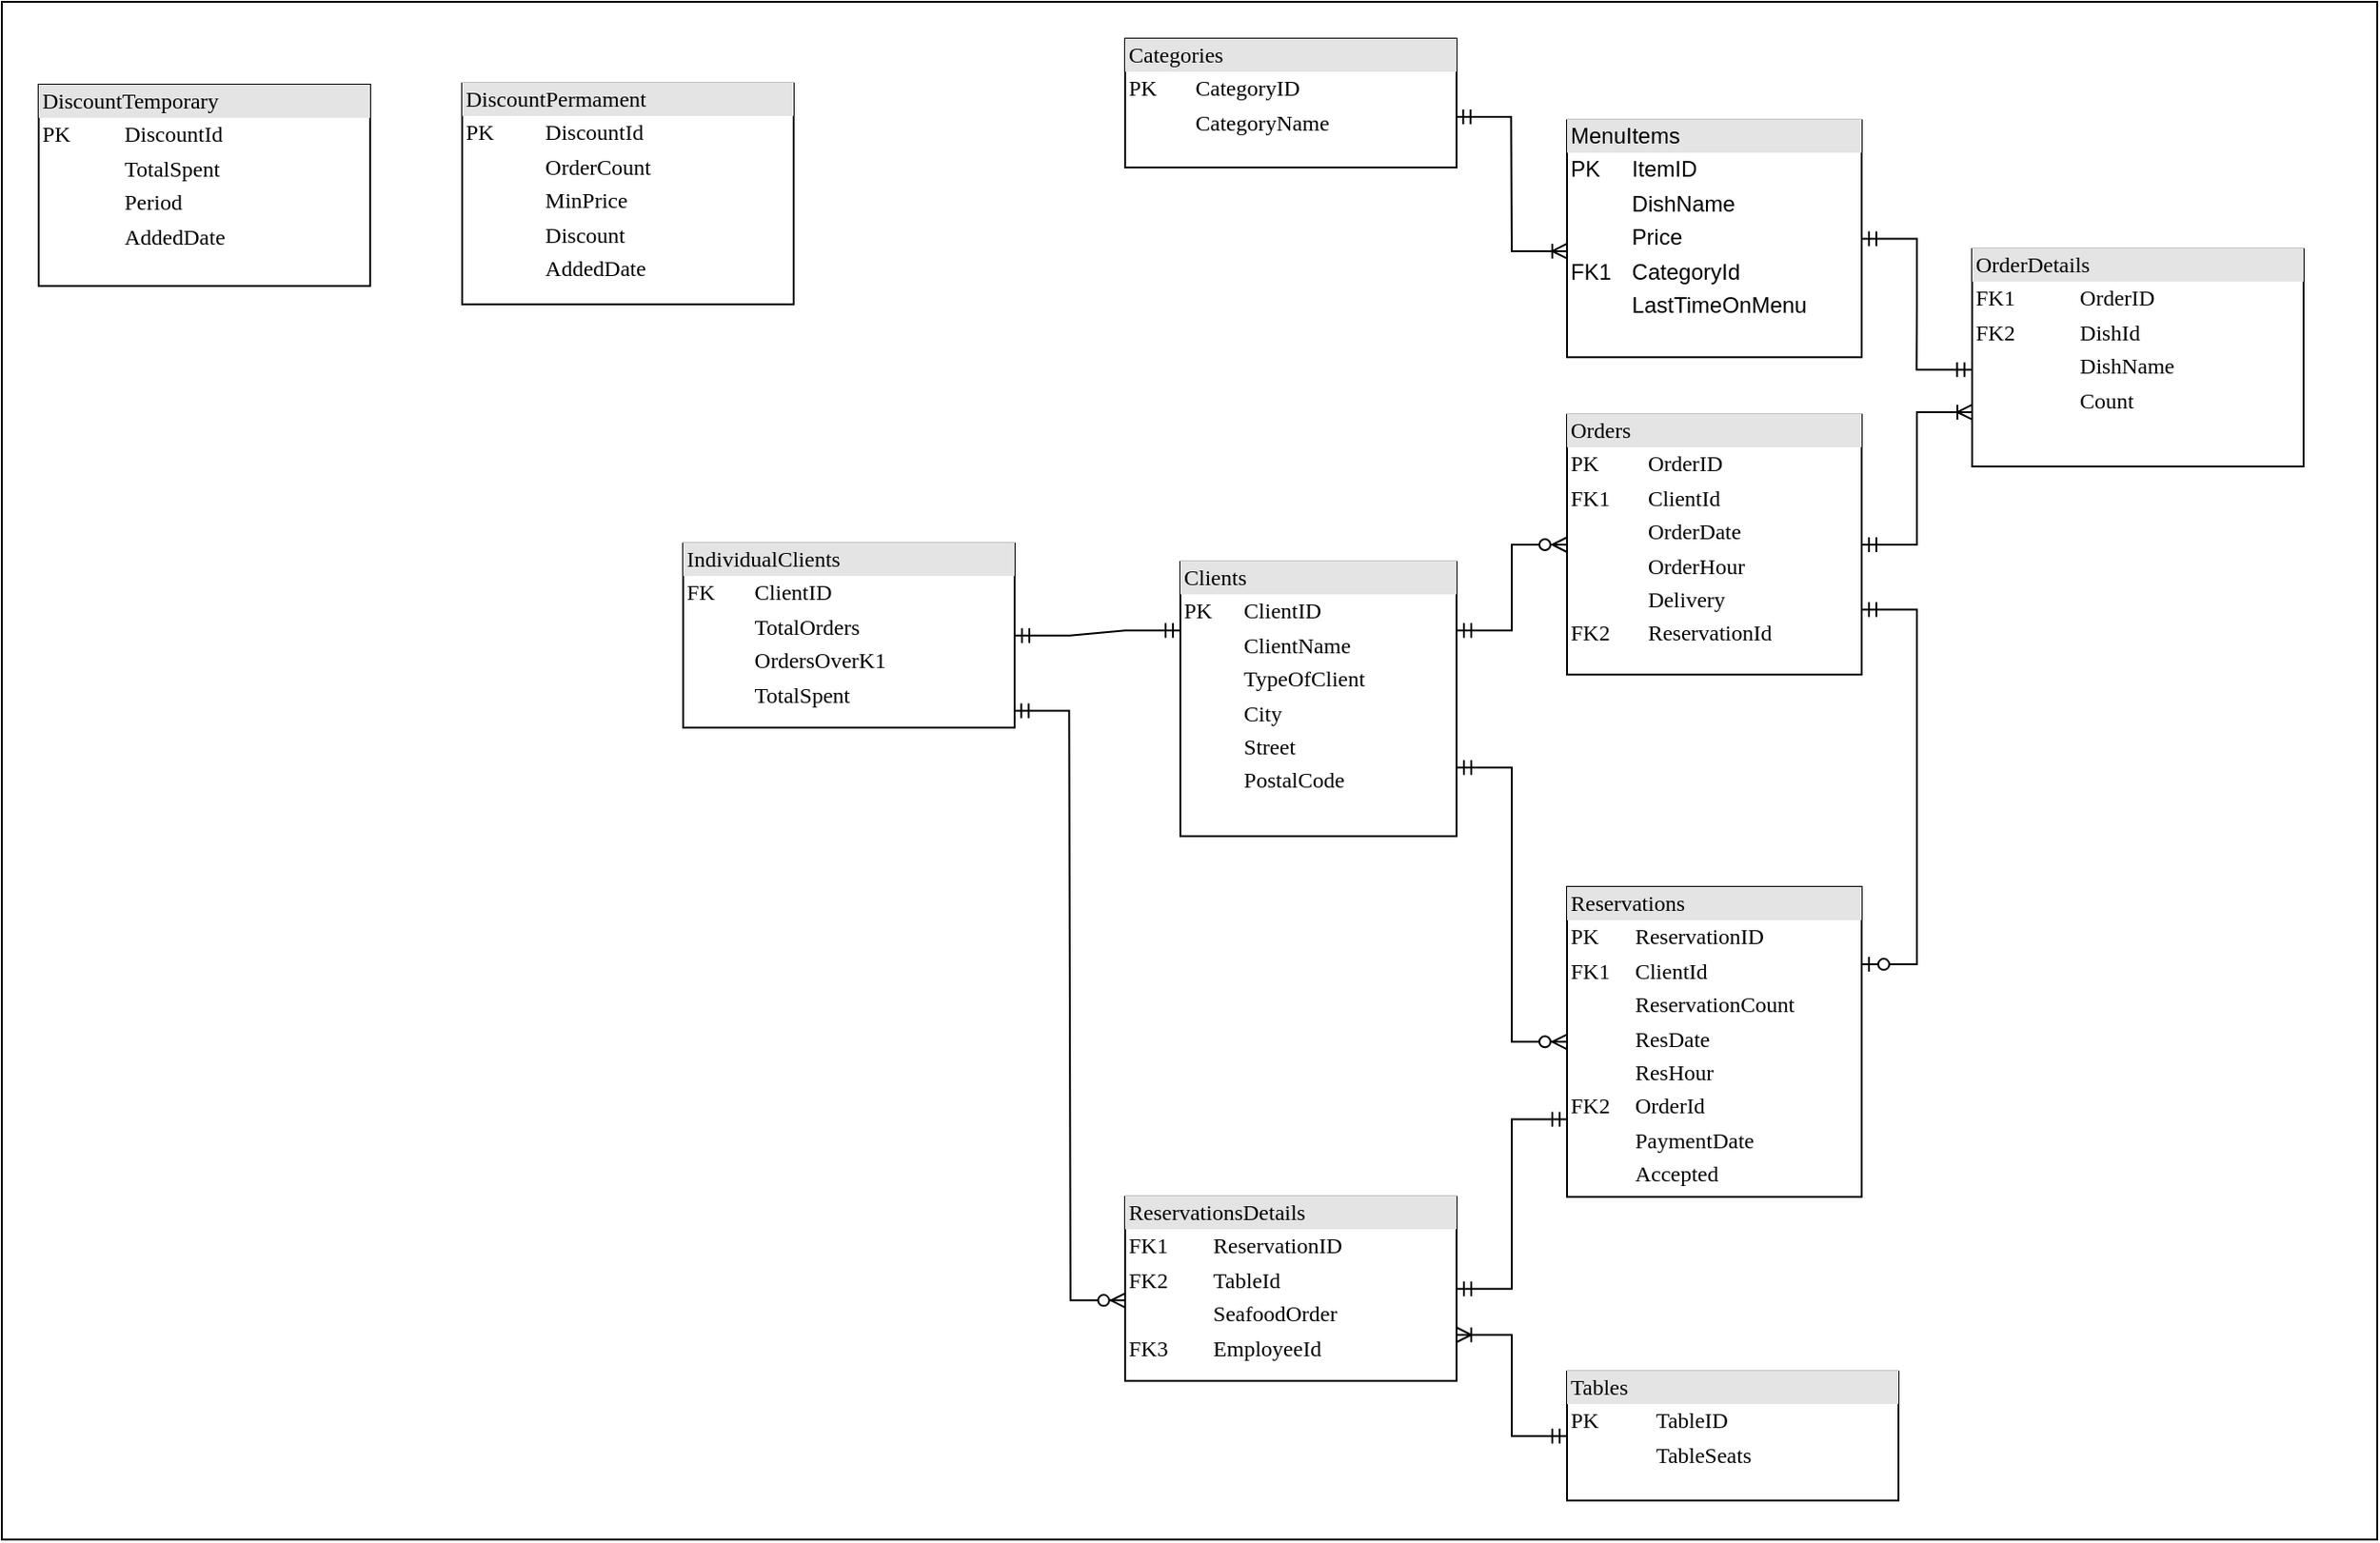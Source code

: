 <mxfile version="20.6.0" type="github"><diagram name="Page-1" id="2ca16b54-16f6-2749-3443-fa8db7711227"><mxGraphModel dx="2725" dy="899" grid="1" gridSize="10" guides="1" tooltips="1" connect="1" arrows="1" fold="1" page="1" pageScale="1" pageWidth="1100" pageHeight="850" background="none" math="0" shadow="0"><root><mxCell id="0"/><mxCell id="1" parent="0"/><mxCell id="4DEKsA_VnQP0BnDxHulI-1" value="" style="rounded=0;whiteSpace=wrap;html=1;" vertex="1" parent="1"><mxGeometry x="-190" width="1290" height="835.62" as="geometry"/></mxCell><mxCell id="kl4DrBwxuw2o4m5A-Eof-1" value="&lt;div style=&quot;box-sizing: border-box ; width: 100% ; background: #e4e4e4 ; padding: 2px&quot;&gt;Reservations&lt;br&gt;&lt;/div&gt;&lt;table style=&quot;width: 100% ; font-size: 1em&quot; cellspacing=&quot;0&quot; cellpadding=&quot;2&quot;&gt;&lt;tbody&gt;&lt;tr&gt;&lt;td&gt;PK&lt;br&gt;&lt;/td&gt;&lt;td&gt;ReservationID&lt;br&gt;&lt;/td&gt;&lt;/tr&gt;&lt;tr&gt;&lt;td&gt;FK1&lt;br&gt;&lt;/td&gt;&lt;td&gt;ClientId&lt;br&gt;&lt;/td&gt;&lt;/tr&gt;&lt;tr&gt;&lt;td&gt;&lt;br&gt;&lt;/td&gt;&lt;td&gt;ReservationCount&lt;br&gt;&lt;/td&gt;&lt;/tr&gt;&lt;tr&gt;&lt;td&gt;&lt;br&gt;&lt;/td&gt;&lt;td&gt;ResDate&lt;br&gt;&lt;/td&gt;&lt;/tr&gt;&lt;tr&gt;&lt;td&gt;&lt;br&gt;&lt;/td&gt;&lt;td&gt;ResHour&lt;br&gt;&lt;/td&gt;&lt;/tr&gt;&lt;tr&gt;&lt;td&gt;FK2&lt;br&gt;&lt;/td&gt;&lt;td&gt;OrderId&lt;br&gt;&lt;/td&gt;&lt;/tr&gt;&lt;tr&gt;&lt;td&gt;&lt;br&gt;&lt;/td&gt;&lt;td&gt;PaymentDate&lt;br&gt;&lt;/td&gt;&lt;/tr&gt;&lt;tr&gt;&lt;td&gt;&lt;br&gt;&lt;/td&gt;&lt;td&gt;Accepted&lt;br&gt;&lt;/td&gt;&lt;/tr&gt;&lt;/tbody&gt;&lt;/table&gt;" style="verticalAlign=top;align=left;overflow=fill;html=1;rounded=0;shadow=0;comic=0;labelBackgroundColor=none;strokeWidth=1;fontFamily=Verdana;fontSize=12" parent="1" vertex="1"><mxGeometry x="660" y="480.94" width="160" height="168.44" as="geometry"/></mxCell><mxCell id="kl4DrBwxuw2o4m5A-Eof-4" value="&lt;div style=&quot;box-sizing: border-box ; width: 100% ; background: #e4e4e4 ; padding: 2px&quot;&gt;Orders&lt;/div&gt;&lt;table style=&quot;width: 100% ; font-size: 1em&quot; cellspacing=&quot;0&quot; cellpadding=&quot;2&quot;&gt;&lt;tbody&gt;&lt;tr&gt;&lt;td&gt;PK&lt;br&gt;&lt;/td&gt;&lt;td&gt;OrderID&lt;br&gt;&lt;/td&gt;&lt;/tr&gt;&lt;tr&gt;&lt;td&gt;FK1&lt;br&gt;&lt;/td&gt;&lt;td&gt;ClientId&lt;br&gt;&lt;/td&gt;&lt;/tr&gt;&lt;tr&gt;&lt;td&gt;&lt;br&gt;&lt;/td&gt;&lt;td&gt;OrderDate&lt;br&gt;&lt;/td&gt;&lt;/tr&gt;&lt;tr&gt;&lt;td&gt;&lt;br&gt;&lt;/td&gt;&lt;td&gt;OrderHour&lt;br&gt;&lt;/td&gt;&lt;/tr&gt;&lt;tr&gt;&lt;td&gt;&lt;br&gt;&lt;/td&gt;&lt;td&gt;Delivery&lt;br&gt;&lt;/td&gt;&lt;/tr&gt;&lt;tr&gt;&lt;td&gt;FK2&lt;br&gt;&lt;/td&gt;&lt;td&gt;ReservationId&lt;br&gt;&lt;/td&gt;&lt;/tr&gt;&lt;/tbody&gt;&lt;/table&gt;" style="verticalAlign=top;align=left;overflow=fill;html=1;rounded=0;shadow=0;comic=0;labelBackgroundColor=none;strokeWidth=1;fontFamily=Verdana;fontSize=12;" parent="1" vertex="1"><mxGeometry x="660" y="224.38" width="160" height="141.24" as="geometry"/></mxCell><mxCell id="kl4DrBwxuw2o4m5A-Eof-5" value="&lt;div style=&quot;box-sizing:border-box;width:100%;background:#e4e4e4;padding:2px;&quot;&gt;Categories&lt;/div&gt;&lt;table style=&quot;width:100%;font-size:1em;&quot; cellspacing=&quot;0&quot; cellpadding=&quot;2&quot;&gt;&lt;tbody&gt;&lt;tr&gt;&lt;td&gt;PK&lt;br&gt;&lt;/td&gt;&lt;td&gt;CategoryID&lt;/td&gt;&lt;/tr&gt;&lt;tr&gt;&lt;td&gt;&lt;br&gt;&lt;/td&gt;&lt;td&gt;CategoryName&lt;/td&gt;&lt;/tr&gt;&lt;/tbody&gt;&lt;/table&gt;" style="verticalAlign=top;align=left;overflow=fill;html=1;rounded=0;shadow=0;comic=0;labelBackgroundColor=none;strokeWidth=1;fontFamily=Verdana;fontSize=12" parent="1" vertex="1"><mxGeometry x="420" y="20" width="180" height="70" as="geometry"/></mxCell><mxCell id="kl4DrBwxuw2o4m5A-Eof-6" value="&lt;div style=&quot;box-sizing: border-box ; width: 100% ; background: #e4e4e4 ; padding: 2px&quot;&gt;OrderDetails&lt;/div&gt;&lt;table style=&quot;width: 100% ; font-size: 1em&quot; cellspacing=&quot;0&quot; cellpadding=&quot;2&quot;&gt;&lt;tbody&gt;&lt;tr&gt;&lt;td&gt;FK1&lt;br&gt;&lt;/td&gt;&lt;td&gt;OrderID&lt;br&gt;&lt;/td&gt;&lt;/tr&gt;&lt;tr&gt;&lt;td&gt;FK2&lt;br&gt;&lt;/td&gt;&lt;td&gt;DishId&lt;/td&gt;&lt;/tr&gt;&lt;tr&gt;&lt;td&gt;&lt;br&gt;&lt;/td&gt;&lt;td&gt;DishName&lt;br&gt;&lt;/td&gt;&lt;/tr&gt;&lt;tr&gt;&lt;td&gt;&lt;/td&gt;&lt;td&gt;Count&lt;/td&gt;&lt;/tr&gt;&lt;tr&gt;&lt;td&gt;&lt;br&gt;&lt;/td&gt;&lt;td&gt;&lt;br&gt;&lt;/td&gt;&lt;/tr&gt;&lt;/tbody&gt;&lt;/table&gt;" style="verticalAlign=top;align=left;overflow=fill;html=1;rounded=0;shadow=0;comic=0;labelBackgroundColor=none;strokeWidth=1;fontFamily=Verdana;fontSize=12" parent="1" vertex="1"><mxGeometry x="880" y="134.38" width="180" height="118.12" as="geometry"/></mxCell><mxCell id="kl4DrBwxuw2o4m5A-Eof-7" value="&lt;div style=&quot;box-sizing:border-box;width:100%;background:#e4e4e4;padding:2px;&quot;&gt;Tables&lt;/div&gt;&lt;table style=&quot;width:100%;font-size:1em;&quot; cellspacing=&quot;0&quot; cellpadding=&quot;2&quot;&gt;&lt;tbody&gt;&lt;tr&gt;&lt;td&gt;PK&lt;br&gt;&lt;/td&gt;&lt;td&gt;TableID&lt;/td&gt;&lt;/tr&gt;&lt;tr&gt;&lt;td&gt;&lt;br&gt;&lt;/td&gt;&lt;td&gt;TableSeats&lt;/td&gt;&lt;/tr&gt;&lt;/tbody&gt;&lt;/table&gt;" style="verticalAlign=top;align=left;overflow=fill;html=1;rounded=0;shadow=0;comic=0;labelBackgroundColor=none;strokeWidth=1;fontFamily=Verdana;fontSize=12" parent="1" vertex="1"><mxGeometry x="660" y="744.38" width="180" height="70" as="geometry"/></mxCell><mxCell id="kl4DrBwxuw2o4m5A-Eof-8" value="&lt;div style=&quot;box-sizing: border-box ; width: 100% ; background: #e4e4e4 ; padding: 2px&quot;&gt;ReservationsDetails&lt;/div&gt;&lt;table style=&quot;width: 100% ; font-size: 1em&quot; cellspacing=&quot;0&quot; cellpadding=&quot;2&quot;&gt;&lt;tbody&gt;&lt;tr&gt;&lt;td&gt;FK1&lt;br&gt;&lt;/td&gt;&lt;td&gt;ReservationID&lt;/td&gt;&lt;/tr&gt;&lt;tr&gt;&lt;td&gt;FK2&lt;br&gt;&lt;/td&gt;&lt;td&gt;TableId&lt;br&gt;&lt;/td&gt;&lt;/tr&gt;&lt;tr&gt;&lt;td&gt;&lt;br&gt;&lt;/td&gt;&lt;td&gt;SeafoodOrder&lt;br&gt;&lt;/td&gt;&lt;/tr&gt;&lt;tr&gt;&lt;td&gt;FK3&lt;br&gt;&lt;/td&gt;&lt;td&gt;EmployeeId&lt;br&gt;&lt;/td&gt;&lt;/tr&gt;&lt;/tbody&gt;&lt;/table&gt;" style="verticalAlign=top;align=left;overflow=fill;html=1;rounded=0;shadow=0;comic=0;labelBackgroundColor=none;strokeWidth=1;fontFamily=Verdana;fontSize=12" parent="1" vertex="1"><mxGeometry x="420" y="649.38" width="180" height="100" as="geometry"/></mxCell><mxCell id="kl4DrBwxuw2o4m5A-Eof-9" value="&lt;div style=&quot;box-sizing:border-box;width:100%;background:#e4e4e4;padding:2px;&quot;&gt;MenuItems&lt;/div&gt;&lt;table style=&quot;width:100%;font-size:1em;&quot; cellspacing=&quot;0&quot; cellpadding=&quot;2&quot;&gt;&lt;tbody&gt;&lt;tr&gt;&lt;td&gt;PK&lt;br&gt;&lt;/td&gt;&lt;td&gt;ItemID&lt;/td&gt;&lt;/tr&gt;&lt;tr&gt;&lt;td&gt;&lt;br&gt;&lt;/td&gt;&lt;td&gt;DishName&lt;br&gt;&lt;/td&gt;&lt;/tr&gt;&lt;tr&gt;&lt;td&gt;&lt;br&gt;&lt;/td&gt;&lt;td&gt;Price&lt;br&gt;&lt;/td&gt;&lt;/tr&gt;&lt;tr&gt;&lt;td&gt;FK1&lt;/td&gt;&lt;td&gt;CategoryId&lt;/td&gt;&lt;/tr&gt;&lt;tr&gt;&lt;td&gt;&lt;br&gt;&lt;/td&gt;&lt;td&gt;LastTimeOnMenu&lt;br&gt;&lt;/td&gt;&lt;/tr&gt;&lt;/tbody&gt;&lt;/table&gt;" style="verticalAlign=top;align=left;overflow=fill;html=1;" parent="1" vertex="1"><mxGeometry x="660" y="64.38" width="160" height="128.75" as="geometry"/></mxCell><mxCell id="kl4DrBwxuw2o4m5A-Eof-10" style="edgeStyle=orthogonalEdgeStyle;rounded=0;orthogonalLoop=1;jettySize=auto;html=1;exitX=0.5;exitY=1;exitDx=0;exitDy=0;" parent="1" source="kl4DrBwxuw2o4m5A-Eof-7" target="kl4DrBwxuw2o4m5A-Eof-7" edge="1"><mxGeometry relative="1" as="geometry"/></mxCell><mxCell id="kl4DrBwxuw2o4m5A-Eof-13" value="&lt;div style=&quot;box-sizing: border-box ; width: 100% ; background: #e4e4e4 ; padding: 2px&quot;&gt;DiscountPermament&lt;br&gt;&lt;/div&gt;&lt;table style=&quot;width: 100% ; font-size: 1em&quot; cellspacing=&quot;0&quot; cellpadding=&quot;2&quot;&gt;&lt;tbody&gt;&lt;tr&gt;&lt;td&gt;PK&lt;br&gt;&lt;/td&gt;&lt;td&gt;DiscountId&lt;/td&gt;&lt;/tr&gt;&lt;tr&gt;&lt;td&gt;&lt;br&gt;&lt;/td&gt;&lt;td&gt;OrderCount&lt;/td&gt;&lt;/tr&gt;&lt;tr&gt;&lt;td&gt;&lt;/td&gt;&lt;td&gt;MinPrice&lt;br&gt;&lt;/td&gt;&lt;/tr&gt;&lt;tr&gt;&lt;td&gt;&lt;br&gt;&lt;/td&gt;&lt;td&gt;Discount&lt;br&gt;&lt;/td&gt;&lt;/tr&gt;&lt;tr&gt;&lt;td&gt;&lt;br&gt;&lt;/td&gt;&lt;td&gt;AddedDate&lt;br&gt;&lt;/td&gt;&lt;/tr&gt;&lt;/tbody&gt;&lt;/table&gt;" style="verticalAlign=top;align=left;overflow=fill;html=1;rounded=0;shadow=0;comic=0;labelBackgroundColor=none;strokeWidth=1;fontFamily=Verdana;fontSize=12" parent="1" vertex="1"><mxGeometry x="60" y="44.38" width="180" height="120" as="geometry"/></mxCell><mxCell id="kl4DrBwxuw2o4m5A-Eof-14" value="&lt;div style=&quot;box-sizing:border-box;width:100%;background:#e4e4e4;padding:2px;&quot;&gt;DiscountTemporary&lt;/div&gt;&lt;table style=&quot;width:100%;font-size:1em;&quot; cellspacing=&quot;0&quot; cellpadding=&quot;2&quot;&gt;&lt;tbody&gt;&lt;tr&gt;&lt;td&gt;PK&lt;br&gt;&lt;/td&gt;&lt;td&gt;DiscountId&lt;/td&gt;&lt;/tr&gt;&lt;tr&gt;&lt;td&gt;&lt;br&gt;&lt;/td&gt;&lt;td&gt;TotalSpent&lt;/td&gt;&lt;/tr&gt;&lt;tr&gt;&lt;td&gt;&lt;br&gt;&lt;/td&gt;&lt;td&gt;Period&lt;br&gt;&lt;/td&gt;&lt;/tr&gt;&lt;tr&gt;&lt;td&gt;&lt;br&gt;&lt;/td&gt;&lt;td&gt;AddedDate&lt;br&gt;&lt;/td&gt;&lt;/tr&gt;&lt;/tbody&gt;&lt;/table&gt;" style="verticalAlign=top;align=left;overflow=fill;html=1;rounded=0;shadow=0;comic=0;labelBackgroundColor=none;strokeWidth=1;fontFamily=Verdana;fontSize=12" parent="1" vertex="1"><mxGeometry x="-170" y="45" width="180" height="109.38" as="geometry"/></mxCell><mxCell id="kl4DrBwxuw2o4m5A-Eof-16" value="" style="edgeStyle=entityRelationEdgeStyle;fontSize=12;html=1;endArrow=ERoneToMany;startArrow=ERmandOne;rounded=0;exitX=0.998;exitY=0.607;exitDx=0;exitDy=0;exitPerimeter=0;entryX=0;entryY=0.552;entryDx=0;entryDy=0;entryPerimeter=0;" parent="1" source="kl4DrBwxuw2o4m5A-Eof-5" target="kl4DrBwxuw2o4m5A-Eof-9" edge="1"><mxGeometry width="100" height="100" relative="1" as="geometry"><mxPoint x="540" y="234.38" as="sourcePoint"/><mxPoint x="640" y="134.38" as="targetPoint"/></mxGeometry></mxCell><mxCell id="kl4DrBwxuw2o4m5A-Eof-17" value="" style="edgeStyle=entityRelationEdgeStyle;fontSize=12;html=1;endArrow=ERmandOne;startArrow=ERmandOne;rounded=0;entryX=-0.001;entryY=0.555;entryDx=0;entryDy=0;entryPerimeter=0;exitX=1;exitY=0.5;exitDx=0;exitDy=0;" parent="1" source="kl4DrBwxuw2o4m5A-Eof-9" target="kl4DrBwxuw2o4m5A-Eof-6" edge="1"><mxGeometry width="100" height="100" relative="1" as="geometry"><mxPoint x="760" y="244.38" as="sourcePoint"/><mxPoint x="860" y="144.38" as="targetPoint"/></mxGeometry></mxCell><mxCell id="kl4DrBwxuw2o4m5A-Eof-19" value="" style="edgeStyle=entityRelationEdgeStyle;fontSize=12;html=1;endArrow=ERzeroToMany;startArrow=ERmandOne;rounded=0;entryX=0;entryY=0.5;entryDx=0;entryDy=0;exitX=1;exitY=0.25;exitDx=0;exitDy=0;" parent="1" source="kl4DrBwxuw2o4m5A-Eof-33" target="kl4DrBwxuw2o4m5A-Eof-4" edge="1"><mxGeometry width="100" height="100" relative="1" as="geometry"><mxPoint x="540" y="445.0" as="sourcePoint"/><mxPoint x="640" y="345.0" as="targetPoint"/></mxGeometry></mxCell><mxCell id="kl4DrBwxuw2o4m5A-Eof-20" value="" style="edgeStyle=entityRelationEdgeStyle;fontSize=12;html=1;endArrow=ERzeroToMany;startArrow=ERmandOne;rounded=0;exitX=1;exitY=0.75;exitDx=0;exitDy=0;" parent="1" source="kl4DrBwxuw2o4m5A-Eof-33" target="kl4DrBwxuw2o4m5A-Eof-1" edge="1"><mxGeometry width="100" height="100" relative="1" as="geometry"><mxPoint x="560" y="524.38" as="sourcePoint"/><mxPoint x="660" y="424.38" as="targetPoint"/></mxGeometry></mxCell><mxCell id="kl4DrBwxuw2o4m5A-Eof-22" value="" style="edgeStyle=entityRelationEdgeStyle;fontSize=12;html=1;endArrow=ERmandOne;startArrow=ERmandOne;rounded=0;entryX=0;entryY=0.75;entryDx=0;entryDy=0;" parent="1" source="kl4DrBwxuw2o4m5A-Eof-8" target="kl4DrBwxuw2o4m5A-Eof-1" edge="1"><mxGeometry width="100" height="100" relative="1" as="geometry"><mxPoint x="490" y="594.38" as="sourcePoint"/><mxPoint x="650" y="609.38" as="targetPoint"/></mxGeometry></mxCell><mxCell id="kl4DrBwxuw2o4m5A-Eof-25" value="&lt;div style=&quot;box-sizing: border-box ; width: 100% ; background: #e4e4e4 ; padding: 2px&quot;&gt;IndividualClients&lt;/div&gt;&lt;table style=&quot;width: 100% ; font-size: 1em&quot; cellspacing=&quot;0&quot; cellpadding=&quot;2&quot;&gt;&lt;tbody&gt;&lt;tr&gt;&lt;td&gt;FK&lt;/td&gt;&lt;td&gt;ClientID&lt;/td&gt;&lt;/tr&gt;&lt;tr&gt;&lt;td&gt;&lt;br&gt;&lt;/td&gt;&lt;td&gt;TotalOrders&lt;br&gt;&lt;/td&gt;&lt;/tr&gt;&lt;tr&gt;&lt;td&gt;&lt;br&gt;&lt;/td&gt;&lt;td&gt;OrdersOverK1&lt;br&gt;&lt;/td&gt;&lt;/tr&gt;&lt;tr&gt;&lt;td&gt;&lt;br&gt;&lt;/td&gt;&lt;td&gt;TotalSpent&lt;br&gt;&lt;/td&gt;&lt;/tr&gt;&lt;/tbody&gt;&lt;/table&gt;" style="verticalAlign=top;align=left;overflow=fill;html=1;rounded=0;shadow=0;comic=0;labelBackgroundColor=none;strokeWidth=1;fontFamily=Verdana;fontSize=12;" parent="1" vertex="1"><mxGeometry x="180" y="294.38" width="180" height="100" as="geometry"/></mxCell><mxCell id="kl4DrBwxuw2o4m5A-Eof-27" style="edgeStyle=orthogonalEdgeStyle;rounded=0;orthogonalLoop=1;jettySize=auto;html=1;exitX=0.5;exitY=1;exitDx=0;exitDy=0;" parent="1" edge="1"><mxGeometry relative="1" as="geometry"><mxPoint x="300" y="574.38" as="sourcePoint"/><mxPoint x="300" y="574.38" as="targetPoint"/></mxGeometry></mxCell><mxCell id="kl4DrBwxuw2o4m5A-Eof-29" value="" style="edgeStyle=entityRelationEdgeStyle;fontSize=12;html=1;endArrow=ERmandOne;startArrow=ERmandOne;rounded=0;exitX=1;exitY=0.5;exitDx=0;exitDy=0;entryX=0;entryY=0.25;entryDx=0;entryDy=0;" parent="1" source="kl4DrBwxuw2o4m5A-Eof-25" target="kl4DrBwxuw2o4m5A-Eof-33" edge="1"><mxGeometry width="100" height="100" relative="1" as="geometry"><mxPoint x="330" y="594.38" as="sourcePoint"/><mxPoint x="450" y="504.38" as="targetPoint"/></mxGeometry></mxCell><mxCell id="kl4DrBwxuw2o4m5A-Eof-33" value="&lt;div style=&quot;box-sizing: border-box ; width: 100% ; background: #e4e4e4 ; padding: 2px&quot;&gt;Clients&lt;/div&gt;&lt;table style=&quot;width: 100% ; font-size: 1em&quot; cellspacing=&quot;0&quot; cellpadding=&quot;2&quot;&gt;&lt;tbody&gt;&lt;tr&gt;&lt;td&gt;PK&lt;/td&gt;&lt;td&gt;ClientID&lt;/td&gt;&lt;/tr&gt;&lt;tr&gt;&lt;td&gt;&lt;br&gt;&lt;/td&gt;&lt;td&gt;ClientName&lt;br&gt;&lt;/td&gt;&lt;/tr&gt;&lt;tr&gt;&lt;td&gt;&lt;br&gt;&lt;/td&gt;&lt;td&gt;TypeOfClient&lt;/td&gt;&lt;/tr&gt;&lt;tr&gt;&lt;td&gt;&lt;br&gt;&lt;/td&gt;&lt;td&gt;City&lt;/td&gt;&lt;/tr&gt;&lt;tr&gt;&lt;td&gt;&lt;br&gt;&lt;/td&gt;&lt;td&gt;Street&lt;/td&gt;&lt;/tr&gt;&lt;tr&gt;&lt;td&gt;&lt;br&gt;&lt;/td&gt;&lt;td&gt;PostalCode&lt;/td&gt;&lt;/tr&gt;&lt;/tbody&gt;&lt;/table&gt;" style="verticalAlign=top;align=left;overflow=fill;html=1;rounded=0;shadow=0;comic=0;labelBackgroundColor=none;strokeWidth=1;fontFamily=Verdana;fontSize=12;" parent="1" vertex="1"><mxGeometry x="450" y="304.38" width="150" height="149" as="geometry"/></mxCell><mxCell id="kl4DrBwxuw2o4m5A-Eof-41" value="" style="edgeStyle=entityRelationEdgeStyle;fontSize=12;html=1;endArrow=ERoneToMany;startArrow=ERmandOne;rounded=0;exitX=1;exitY=0.5;exitDx=0;exitDy=0;entryX=0;entryY=0.75;entryDx=0;entryDy=0;" parent="1" source="kl4DrBwxuw2o4m5A-Eof-4" target="kl4DrBwxuw2o4m5A-Eof-6" edge="1"><mxGeometry width="100" height="100" relative="1" as="geometry"><mxPoint x="960" y="444.38" as="sourcePoint"/><mxPoint x="1060" y="344.38" as="targetPoint"/></mxGeometry></mxCell><mxCell id="kl4DrBwxuw2o4m5A-Eof-42" value="" style="edgeStyle=entityRelationEdgeStyle;fontSize=12;html=1;endArrow=ERzeroToOne;startArrow=ERmandOne;rounded=0;entryX=1;entryY=0.25;entryDx=0;entryDy=0;exitX=1;exitY=0.75;exitDx=0;exitDy=0;" parent="1" source="kl4DrBwxuw2o4m5A-Eof-4" target="kl4DrBwxuw2o4m5A-Eof-1" edge="1"><mxGeometry width="100" height="100" relative="1" as="geometry"><mxPoint x="940" y="524.38" as="sourcePoint"/><mxPoint x="1040" y="424.38" as="targetPoint"/></mxGeometry></mxCell><mxCell id="kl4DrBwxuw2o4m5A-Eof-43" value="" style="edgeStyle=entityRelationEdgeStyle;fontSize=12;html=1;endArrow=ERoneToMany;startArrow=ERmandOne;rounded=0;exitX=0;exitY=0.5;exitDx=0;exitDy=0;entryX=1;entryY=0.75;entryDx=0;entryDy=0;" parent="1" source="kl4DrBwxuw2o4m5A-Eof-7" target="kl4DrBwxuw2o4m5A-Eof-8" edge="1"><mxGeometry width="100" height="100" relative="1" as="geometry"><mxPoint x="500" y="866.41" as="sourcePoint"/><mxPoint x="580" y="804.38" as="targetPoint"/></mxGeometry></mxCell><mxCell id="SYCvgGCFfoFt1InsOheG-2" value="" style="edgeStyle=entityRelationEdgeStyle;fontSize=12;html=1;endArrow=ERzeroToMany;startArrow=ERmandOne;rounded=0;entryX=0.002;entryY=0.563;entryDx=0;entryDy=0;entryPerimeter=0;exitX=0.998;exitY=0.909;exitDx=0;exitDy=0;exitPerimeter=0;" parent="1" source="kl4DrBwxuw2o4m5A-Eof-25" target="kl4DrBwxuw2o4m5A-Eof-8" edge="1"><mxGeometry width="100" height="100" relative="1" as="geometry"><mxPoint x="280" y="564.38" as="sourcePoint"/><mxPoint x="380" y="464.38" as="targetPoint"/></mxGeometry></mxCell></root></mxGraphModel></diagram></mxfile>
